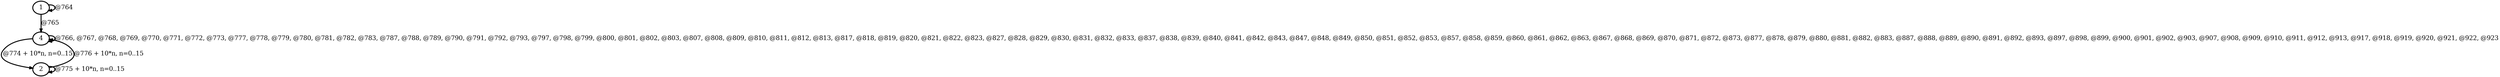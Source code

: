 digraph G {
        node [style=rounded, penwidth=3, fontsize=20, shape=oval];
        "1" -> "1" [label="@764", color=black,arrowsize=1,style=bold,penwidth=3,fontsize=20];
"1" -> "4" [label="@765", color=black,arrowsize=1,style=bold,penwidth=3,fontsize=20];
"4" -> "4" [label="@766, @767, @768, @769, @770, @771, @772, @773, @777, @778, @779, @780, @781, @782, @783, @787, @788, @789, @790, @791, @792, @793, @797, @798, @799, @800, @801, @802, @803, @807, @808, @809, @810, @811, @812, @813, @817, @818, @819, @820, @821, @822, @823, @827, @828, @829, @830, @831, @832, @833, @837, @838, @839, @840, @841, @842, @843, @847, @848, @849, @850, @851, @852, @853, @857, @858, @859, @860, @861, @862, @863, @867, @868, @869, @870, @871, @872, @873, @877, @878, @879, @880, @881, @882, @883, @887, @888, @889, @890, @891, @892, @893, @897, @898, @899, @900, @901, @902, @903, @907, @908, @909, @910, @911, @912, @913, @917, @918, @919, @920, @921, @922, @923", color=black,arrowsize=1,style=bold,penwidth=3,fontsize=20];
"4" -> "2" [label="@774 + 10*n, n=0..15", color=black,arrowsize=1,style=bold,penwidth=3,fontsize=20];
"2" -> "2" [label="@775 + 10*n, n=0..15", color=black,arrowsize=1,style=bold,penwidth=3,fontsize=20];
"2" -> "4" [label="@776 + 10*n, n=0..15", color=black,arrowsize=1,style=bold,penwidth=3,fontsize=20];
}
